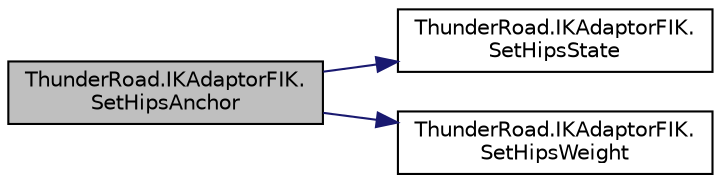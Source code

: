 digraph "ThunderRoad.IKAdaptorFIK.SetHipsAnchor"
{
 // LATEX_PDF_SIZE
  edge [fontname="Helvetica",fontsize="10",labelfontname="Helvetica",labelfontsize="10"];
  node [fontname="Helvetica",fontsize="10",shape=record];
  rankdir="LR";
  Node1 [label="ThunderRoad.IKAdaptorFIK.\lSetHipsAnchor",height=0.2,width=0.4,color="black", fillcolor="grey75", style="filled", fontcolor="black",tooltip="Sets the hips anchor."];
  Node1 -> Node2 [color="midnightblue",fontsize="10",style="solid",fontname="Helvetica"];
  Node2 [label="ThunderRoad.IKAdaptorFIK.\lSetHipsState",height=0.2,width=0.4,color="black", fillcolor="white", style="filled",URL="$class_thunder_road_1_1_i_k_adaptor_f_i_k.html#aa99e5f5f74e34b2f58d5afe7b88db88c",tooltip="Sets the state of the hips."];
  Node1 -> Node3 [color="midnightblue",fontsize="10",style="solid",fontname="Helvetica"];
  Node3 [label="ThunderRoad.IKAdaptorFIK.\lSetHipsWeight",height=0.2,width=0.4,color="black", fillcolor="white", style="filled",URL="$class_thunder_road_1_1_i_k_adaptor_f_i_k.html#a86d0ffd4dfad5ffa06648f117747e27c",tooltip="Sets the hips weight."];
}
